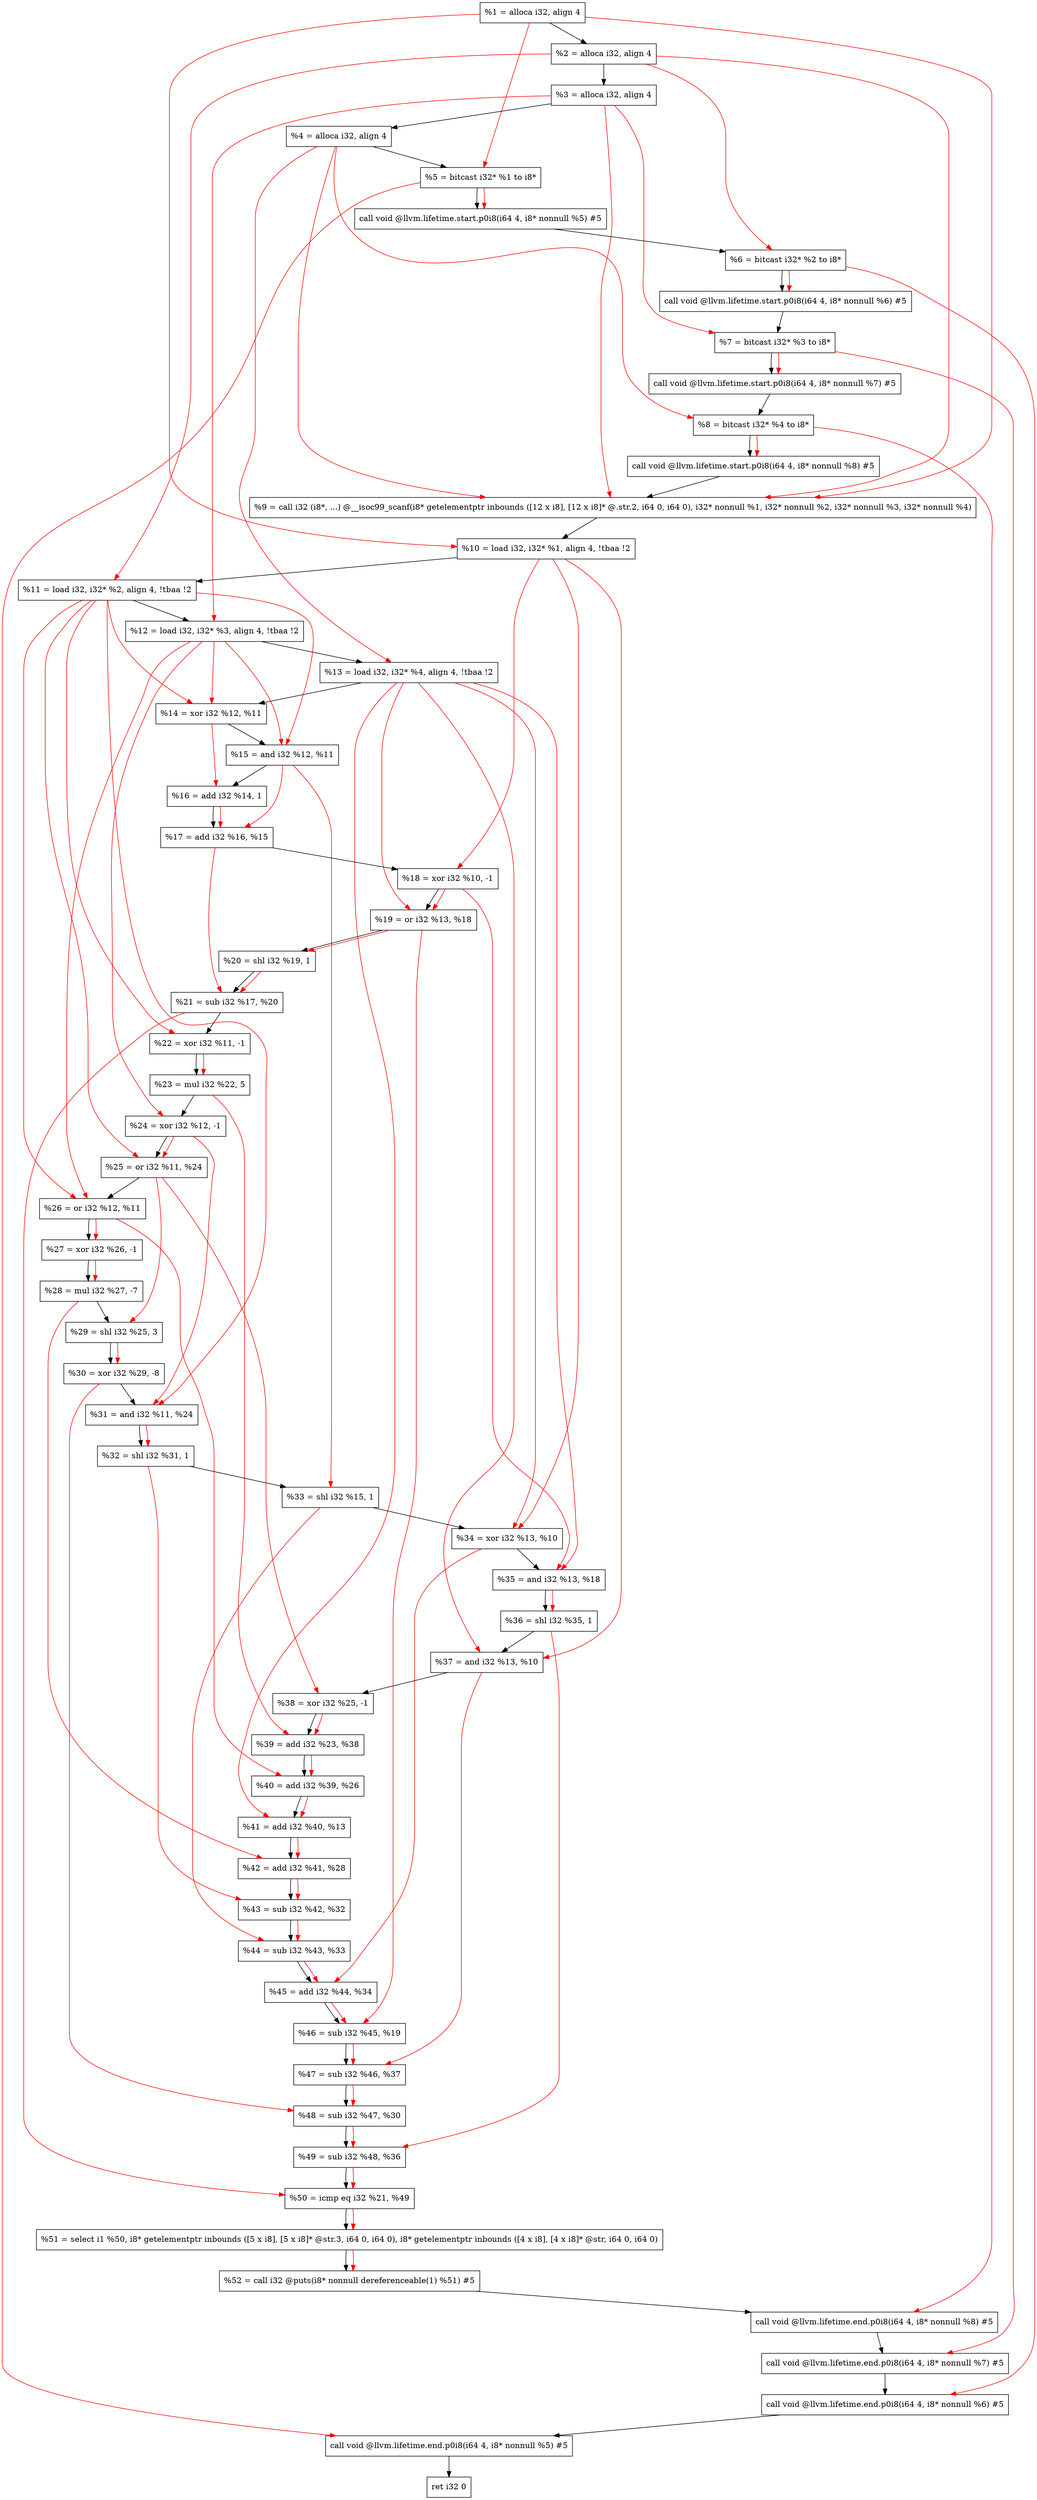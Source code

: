 digraph "DFG for'main' function" {
	Node0x11b6a08[shape=record, label="  %1 = alloca i32, align 4"];
	Node0x11b6a88[shape=record, label="  %2 = alloca i32, align 4"];
	Node0x11b6b18[shape=record, label="  %3 = alloca i32, align 4"];
	Node0x11b6b78[shape=record, label="  %4 = alloca i32, align 4"];
	Node0x11b6c28[shape=record, label="  %5 = bitcast i32* %1 to i8*"];
	Node0x11b7058[shape=record, label="  call void @llvm.lifetime.start.p0i8(i64 4, i8* nonnull %5) #5"];
	Node0x11b7138[shape=record, label="  %6 = bitcast i32* %2 to i8*"];
	Node0x11b7238[shape=record, label="  call void @llvm.lifetime.start.p0i8(i64 4, i8* nonnull %6) #5"];
	Node0x11b72f8[shape=record, label="  %7 = bitcast i32* %3 to i8*"];
	Node0x11b73a8[shape=record, label="  call void @llvm.lifetime.start.p0i8(i64 4, i8* nonnull %7) #5"];
	Node0x11b7468[shape=record, label="  %8 = bitcast i32* %4 to i8*"];
	Node0x11b7518[shape=record, label="  call void @llvm.lifetime.start.p0i8(i64 4, i8* nonnull %8) #5"];
	Node0x11b1ab0[shape=record, label="  %9 = call i32 (i8*, ...) @__isoc99_scanf(i8* getelementptr inbounds ([12 x i8], [12 x i8]* @.str.2, i64 0, i64 0), i32* nonnull %1, i32* nonnull %2, i32* nonnull %3, i32* nonnull %4)"];
	Node0x11b7718[shape=record, label="  %10 = load i32, i32* %1, align 4, !tbaa !2"];
	Node0x11b8688[shape=record, label="  %11 = load i32, i32* %2, align 4, !tbaa !2"];
	Node0x11b8cf8[shape=record, label="  %12 = load i32, i32* %3, align 4, !tbaa !2"];
	Node0x11b8d58[shape=record, label="  %13 = load i32, i32* %4, align 4, !tbaa !2"];
	Node0x11b8dd0[shape=record, label="  %14 = xor i32 %12, %11"];
	Node0x11b8e40[shape=record, label="  %15 = and i32 %12, %11"];
	Node0x11b8eb0[shape=record, label="  %16 = add i32 %14, 1"];
	Node0x11b8f20[shape=record, label="  %17 = add i32 %16, %15"];
	Node0x11b8f90[shape=record, label="  %18 = xor i32 %10, -1"];
	Node0x11b9000[shape=record, label="  %19 = or i32 %13, %18"];
	Node0x11b9070[shape=record, label="  %20 = shl i32 %19, 1"];
	Node0x11b90e0[shape=record, label="  %21 = sub i32 %17, %20"];
	Node0x11b9150[shape=record, label="  %22 = xor i32 %11, -1"];
	Node0x11b91c0[shape=record, label="  %23 = mul i32 %22, 5"];
	Node0x11b9230[shape=record, label="  %24 = xor i32 %12, -1"];
	Node0x11b92a0[shape=record, label="  %25 = or i32 %11, %24"];
	Node0x11b9310[shape=record, label="  %26 = or i32 %12, %11"];
	Node0x11b9380[shape=record, label="  %27 = xor i32 %26, -1"];
	Node0x11b93f0[shape=record, label="  %28 = mul i32 %27, -7"];
	Node0x11b9460[shape=record, label="  %29 = shl i32 %25, 3"];
	Node0x11b94d0[shape=record, label="  %30 = xor i32 %29, -8"];
	Node0x11b9540[shape=record, label="  %31 = and i32 %11, %24"];
	Node0x11b95b0[shape=record, label="  %32 = shl i32 %31, 1"];
	Node0x11b9620[shape=record, label="  %33 = shl i32 %15, 1"];
	Node0x11b9690[shape=record, label="  %34 = xor i32 %13, %10"];
	Node0x11b9700[shape=record, label="  %35 = and i32 %13, %18"];
	Node0x11b9770[shape=record, label="  %36 = shl i32 %35, 1"];
	Node0x11b97e0[shape=record, label="  %37 = and i32 %13, %10"];
	Node0x11b9850[shape=record, label="  %38 = xor i32 %25, -1"];
	Node0x11b98c0[shape=record, label="  %39 = add i32 %23, %38"];
	Node0x11b9930[shape=record, label="  %40 = add i32 %39, %26"];
	Node0x11b99a0[shape=record, label="  %41 = add i32 %40, %13"];
	Node0x11b9a10[shape=record, label="  %42 = add i32 %41, %28"];
	Node0x11b9a80[shape=record, label="  %43 = sub i32 %42, %32"];
	Node0x11b9af0[shape=record, label="  %44 = sub i32 %43, %33"];
	Node0x11b9b60[shape=record, label="  %45 = add i32 %44, %34"];
	Node0x11b9bd0[shape=record, label="  %46 = sub i32 %45, %19"];
	Node0x11b9c40[shape=record, label="  %47 = sub i32 %46, %37"];
	Node0x11b9cb0[shape=record, label="  %48 = sub i32 %47, %30"];
	Node0x11b9d20[shape=record, label="  %49 = sub i32 %48, %36"];
	Node0x11b9d90[shape=record, label="  %50 = icmp eq i32 %21, %49"];
	Node0x11568b8[shape=record, label="  %51 = select i1 %50, i8* getelementptr inbounds ([5 x i8], [5 x i8]* @str.3, i64 0, i64 0), i8* getelementptr inbounds ([4 x i8], [4 x i8]* @str, i64 0, i64 0)"];
	Node0x11b9e20[shape=record, label="  %52 = call i32 @puts(i8* nonnull dereferenceable(1) %51) #5"];
	Node0x11ba0c8[shape=record, label="  call void @llvm.lifetime.end.p0i8(i64 4, i8* nonnull %8) #5"];
	Node0x11ba228[shape=record, label="  call void @llvm.lifetime.end.p0i8(i64 4, i8* nonnull %7) #5"];
	Node0x11ba338[shape=record, label="  call void @llvm.lifetime.end.p0i8(i64 4, i8* nonnull %6) #5"];
	Node0x11ba448[shape=record, label="  call void @llvm.lifetime.end.p0i8(i64 4, i8* nonnull %5) #5"];
	Node0x11ba508[shape=record, label="  ret i32 0"];
	Node0x11b6a08 -> Node0x11b6a88;
	Node0x11b6a88 -> Node0x11b6b18;
	Node0x11b6b18 -> Node0x11b6b78;
	Node0x11b6b78 -> Node0x11b6c28;
	Node0x11b6c28 -> Node0x11b7058;
	Node0x11b7058 -> Node0x11b7138;
	Node0x11b7138 -> Node0x11b7238;
	Node0x11b7238 -> Node0x11b72f8;
	Node0x11b72f8 -> Node0x11b73a8;
	Node0x11b73a8 -> Node0x11b7468;
	Node0x11b7468 -> Node0x11b7518;
	Node0x11b7518 -> Node0x11b1ab0;
	Node0x11b1ab0 -> Node0x11b7718;
	Node0x11b7718 -> Node0x11b8688;
	Node0x11b8688 -> Node0x11b8cf8;
	Node0x11b8cf8 -> Node0x11b8d58;
	Node0x11b8d58 -> Node0x11b8dd0;
	Node0x11b8dd0 -> Node0x11b8e40;
	Node0x11b8e40 -> Node0x11b8eb0;
	Node0x11b8eb0 -> Node0x11b8f20;
	Node0x11b8f20 -> Node0x11b8f90;
	Node0x11b8f90 -> Node0x11b9000;
	Node0x11b9000 -> Node0x11b9070;
	Node0x11b9070 -> Node0x11b90e0;
	Node0x11b90e0 -> Node0x11b9150;
	Node0x11b9150 -> Node0x11b91c0;
	Node0x11b91c0 -> Node0x11b9230;
	Node0x11b9230 -> Node0x11b92a0;
	Node0x11b92a0 -> Node0x11b9310;
	Node0x11b9310 -> Node0x11b9380;
	Node0x11b9380 -> Node0x11b93f0;
	Node0x11b93f0 -> Node0x11b9460;
	Node0x11b9460 -> Node0x11b94d0;
	Node0x11b94d0 -> Node0x11b9540;
	Node0x11b9540 -> Node0x11b95b0;
	Node0x11b95b0 -> Node0x11b9620;
	Node0x11b9620 -> Node0x11b9690;
	Node0x11b9690 -> Node0x11b9700;
	Node0x11b9700 -> Node0x11b9770;
	Node0x11b9770 -> Node0x11b97e0;
	Node0x11b97e0 -> Node0x11b9850;
	Node0x11b9850 -> Node0x11b98c0;
	Node0x11b98c0 -> Node0x11b9930;
	Node0x11b9930 -> Node0x11b99a0;
	Node0x11b99a0 -> Node0x11b9a10;
	Node0x11b9a10 -> Node0x11b9a80;
	Node0x11b9a80 -> Node0x11b9af0;
	Node0x11b9af0 -> Node0x11b9b60;
	Node0x11b9b60 -> Node0x11b9bd0;
	Node0x11b9bd0 -> Node0x11b9c40;
	Node0x11b9c40 -> Node0x11b9cb0;
	Node0x11b9cb0 -> Node0x11b9d20;
	Node0x11b9d20 -> Node0x11b9d90;
	Node0x11b9d90 -> Node0x11568b8;
	Node0x11568b8 -> Node0x11b9e20;
	Node0x11b9e20 -> Node0x11ba0c8;
	Node0x11ba0c8 -> Node0x11ba228;
	Node0x11ba228 -> Node0x11ba338;
	Node0x11ba338 -> Node0x11ba448;
	Node0x11ba448 -> Node0x11ba508;
edge [color=red]
	Node0x11b6a08 -> Node0x11b6c28;
	Node0x11b6c28 -> Node0x11b7058;
	Node0x11b6a88 -> Node0x11b7138;
	Node0x11b7138 -> Node0x11b7238;
	Node0x11b6b18 -> Node0x11b72f8;
	Node0x11b72f8 -> Node0x11b73a8;
	Node0x11b6b78 -> Node0x11b7468;
	Node0x11b7468 -> Node0x11b7518;
	Node0x11b6a08 -> Node0x11b1ab0;
	Node0x11b6a88 -> Node0x11b1ab0;
	Node0x11b6b18 -> Node0x11b1ab0;
	Node0x11b6b78 -> Node0x11b1ab0;
	Node0x11b6a08 -> Node0x11b7718;
	Node0x11b6a88 -> Node0x11b8688;
	Node0x11b6b18 -> Node0x11b8cf8;
	Node0x11b6b78 -> Node0x11b8d58;
	Node0x11b8cf8 -> Node0x11b8dd0;
	Node0x11b8688 -> Node0x11b8dd0;
	Node0x11b8cf8 -> Node0x11b8e40;
	Node0x11b8688 -> Node0x11b8e40;
	Node0x11b8dd0 -> Node0x11b8eb0;
	Node0x11b8eb0 -> Node0x11b8f20;
	Node0x11b8e40 -> Node0x11b8f20;
	Node0x11b7718 -> Node0x11b8f90;
	Node0x11b8d58 -> Node0x11b9000;
	Node0x11b8f90 -> Node0x11b9000;
	Node0x11b9000 -> Node0x11b9070;
	Node0x11b8f20 -> Node0x11b90e0;
	Node0x11b9070 -> Node0x11b90e0;
	Node0x11b8688 -> Node0x11b9150;
	Node0x11b9150 -> Node0x11b91c0;
	Node0x11b8cf8 -> Node0x11b9230;
	Node0x11b8688 -> Node0x11b92a0;
	Node0x11b9230 -> Node0x11b92a0;
	Node0x11b8cf8 -> Node0x11b9310;
	Node0x11b8688 -> Node0x11b9310;
	Node0x11b9310 -> Node0x11b9380;
	Node0x11b9380 -> Node0x11b93f0;
	Node0x11b92a0 -> Node0x11b9460;
	Node0x11b9460 -> Node0x11b94d0;
	Node0x11b8688 -> Node0x11b9540;
	Node0x11b9230 -> Node0x11b9540;
	Node0x11b9540 -> Node0x11b95b0;
	Node0x11b8e40 -> Node0x11b9620;
	Node0x11b8d58 -> Node0x11b9690;
	Node0x11b7718 -> Node0x11b9690;
	Node0x11b8d58 -> Node0x11b9700;
	Node0x11b8f90 -> Node0x11b9700;
	Node0x11b9700 -> Node0x11b9770;
	Node0x11b8d58 -> Node0x11b97e0;
	Node0x11b7718 -> Node0x11b97e0;
	Node0x11b92a0 -> Node0x11b9850;
	Node0x11b91c0 -> Node0x11b98c0;
	Node0x11b9850 -> Node0x11b98c0;
	Node0x11b98c0 -> Node0x11b9930;
	Node0x11b9310 -> Node0x11b9930;
	Node0x11b9930 -> Node0x11b99a0;
	Node0x11b8d58 -> Node0x11b99a0;
	Node0x11b99a0 -> Node0x11b9a10;
	Node0x11b93f0 -> Node0x11b9a10;
	Node0x11b9a10 -> Node0x11b9a80;
	Node0x11b95b0 -> Node0x11b9a80;
	Node0x11b9a80 -> Node0x11b9af0;
	Node0x11b9620 -> Node0x11b9af0;
	Node0x11b9af0 -> Node0x11b9b60;
	Node0x11b9690 -> Node0x11b9b60;
	Node0x11b9b60 -> Node0x11b9bd0;
	Node0x11b9000 -> Node0x11b9bd0;
	Node0x11b9bd0 -> Node0x11b9c40;
	Node0x11b97e0 -> Node0x11b9c40;
	Node0x11b9c40 -> Node0x11b9cb0;
	Node0x11b94d0 -> Node0x11b9cb0;
	Node0x11b9cb0 -> Node0x11b9d20;
	Node0x11b9770 -> Node0x11b9d20;
	Node0x11b90e0 -> Node0x11b9d90;
	Node0x11b9d20 -> Node0x11b9d90;
	Node0x11b9d90 -> Node0x11568b8;
	Node0x11568b8 -> Node0x11b9e20;
	Node0x11b7468 -> Node0x11ba0c8;
	Node0x11b72f8 -> Node0x11ba228;
	Node0x11b7138 -> Node0x11ba338;
	Node0x11b6c28 -> Node0x11ba448;
}

